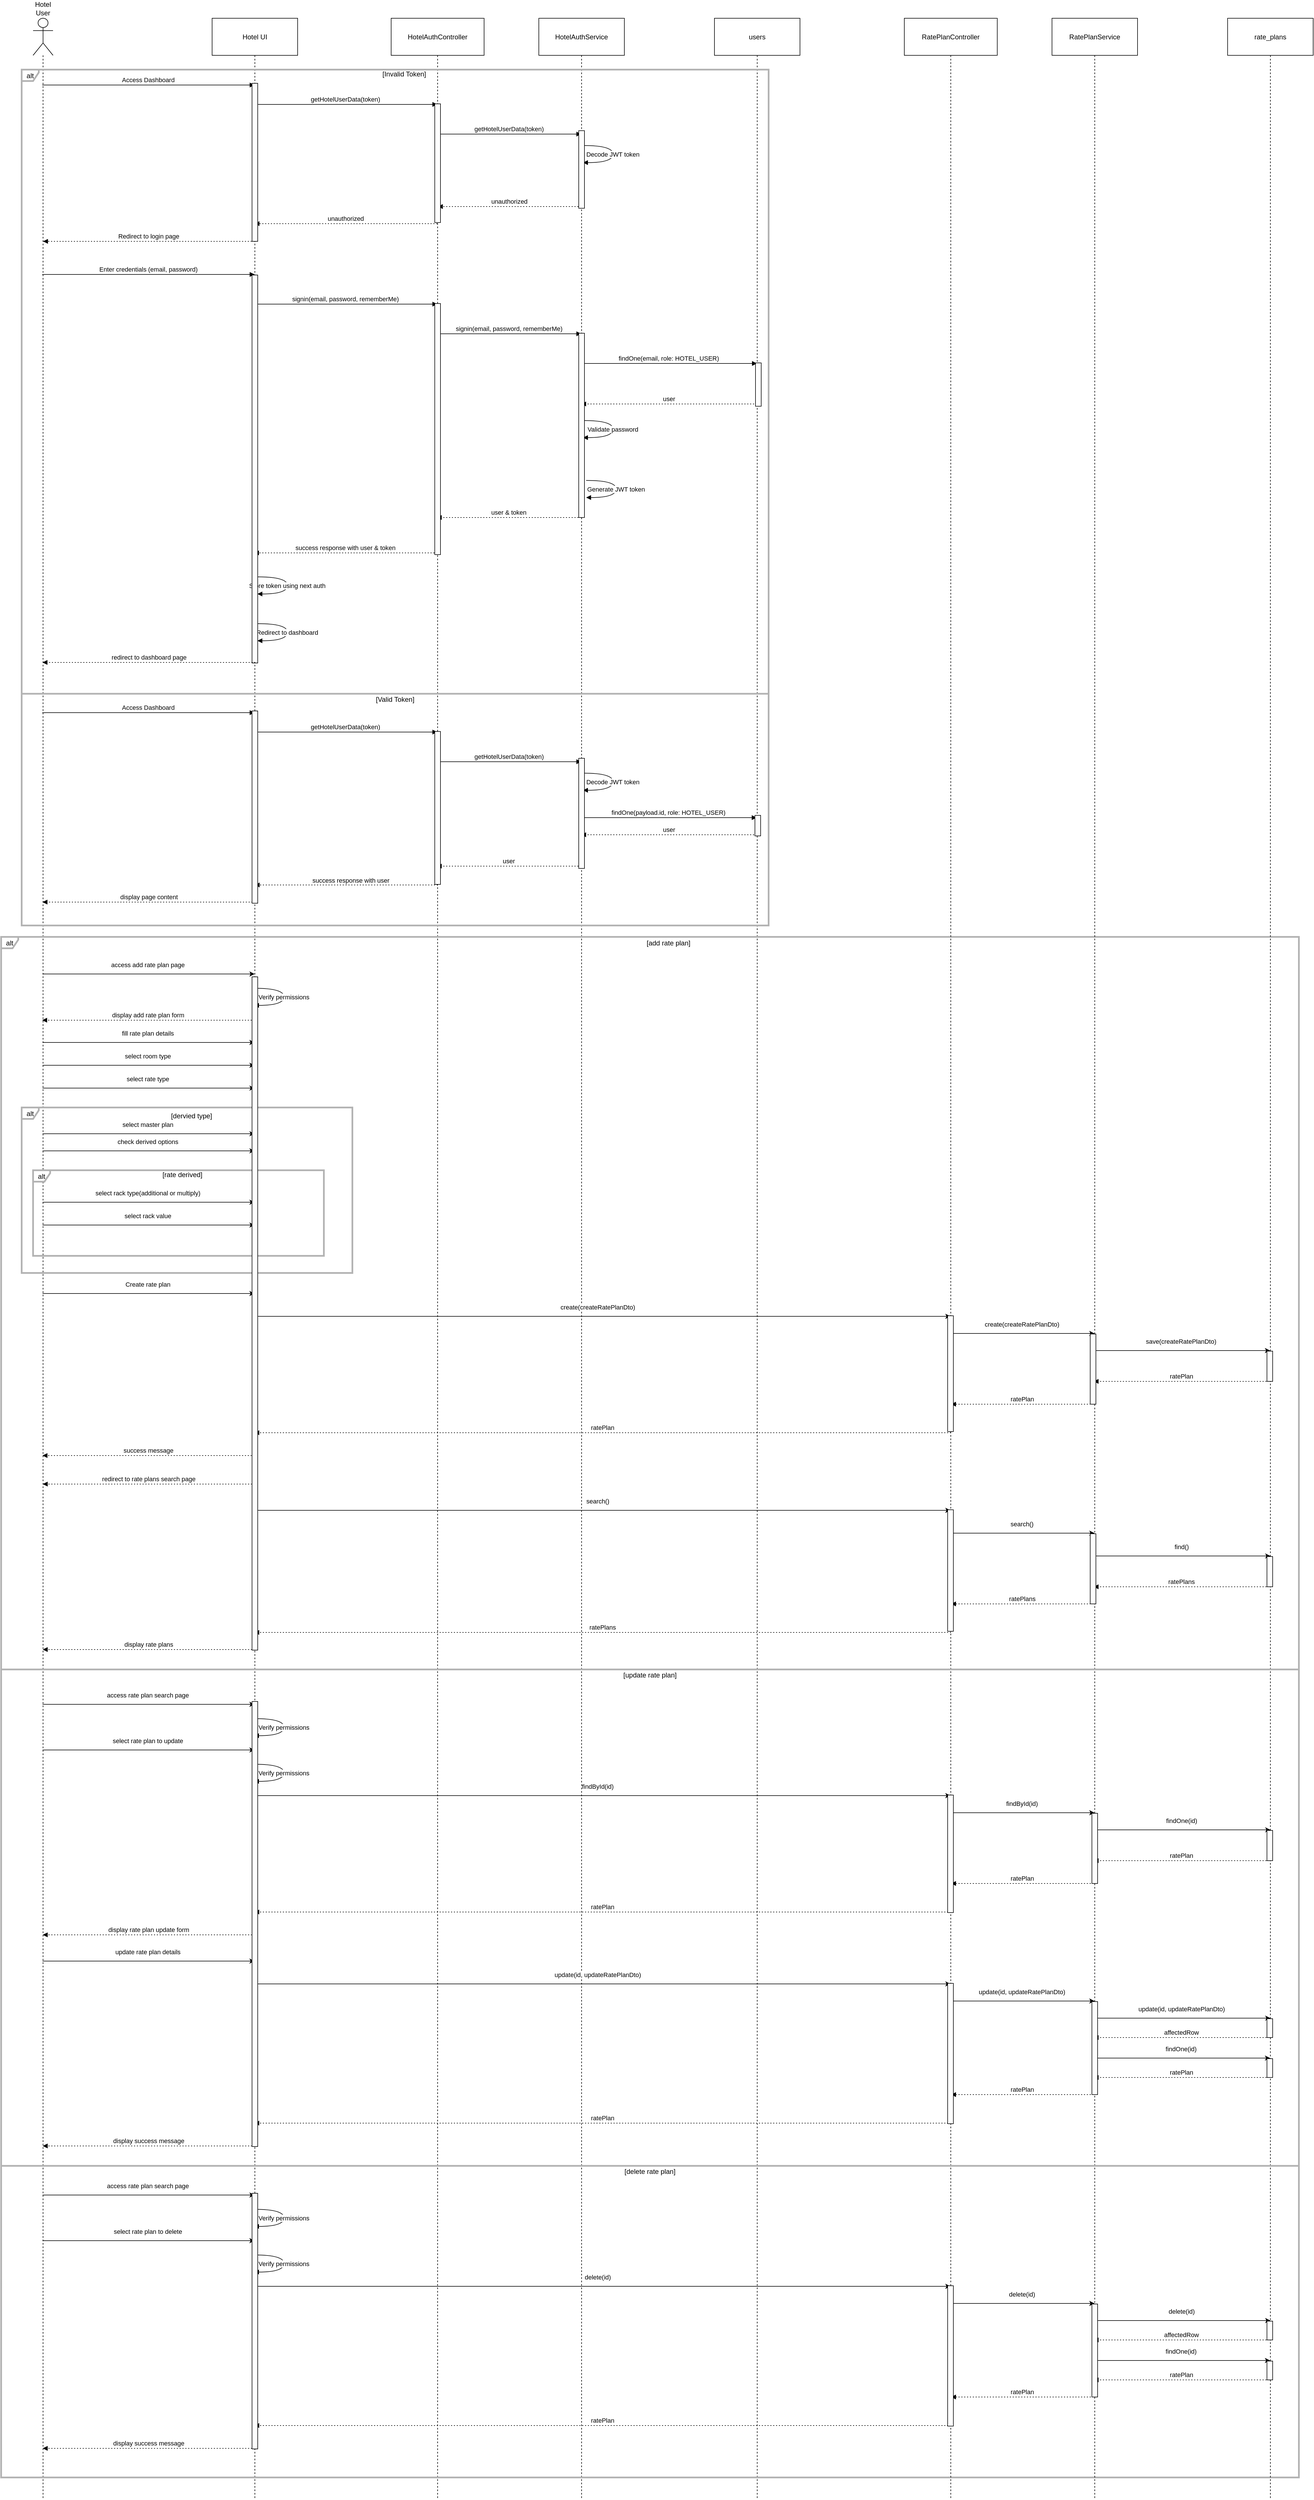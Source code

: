 <mxfile version="26.2.8">
  <diagram id="x-u3zJpPY43g3cpRlYM3" name="hotel manage rate plans">
    <mxGraphModel dx="3173" dy="1680" grid="1" gridSize="10" guides="1" tooltips="1" connect="1" arrows="1" fold="1" page="1" pageScale="1" pageWidth="850" pageHeight="1100" math="0" shadow="0">
      <root>
        <mxCell id="0" />
        <mxCell id="1" parent="0" />
        <mxCell id="OCD_fPxrB7GQkBkISfQn-1" value="Hotel User" style="shape=umlLifeline;perimeter=lifelinePerimeter;whiteSpace=wrap;container=1;dropTarget=0;collapsible=0;recursiveResize=0;outlineConnect=0;portConstraint=eastwest;newEdgeStyle={&quot;edgeStyle&quot;:&quot;elbowEdgeStyle&quot;,&quot;elbow&quot;:&quot;vertical&quot;,&quot;curved&quot;:0,&quot;rounded&quot;:0};participant=umlActor;verticalAlign=bottom;labelPosition=center;verticalLabelPosition=top;align=center;size=65;" vertex="1" parent="1">
          <mxGeometry x="170" y="40" width="35" height="4348" as="geometry" />
        </mxCell>
        <mxCell id="OCD_fPxrB7GQkBkISfQn-2" value="Hotel UI" style="shape=umlLifeline;perimeter=lifelinePerimeter;whiteSpace=wrap;container=1;dropTarget=0;collapsible=0;recursiveResize=0;outlineConnect=0;portConstraint=eastwest;newEdgeStyle={&quot;edgeStyle&quot;:&quot;elbowEdgeStyle&quot;,&quot;elbow&quot;:&quot;vertical&quot;,&quot;curved&quot;:0,&quot;rounded&quot;:0};size=65;" vertex="1" parent="1">
          <mxGeometry x="484" y="40" width="150" height="4348" as="geometry" />
        </mxCell>
        <mxCell id="OCD_fPxrB7GQkBkISfQn-3" value="HotelAuthController" style="shape=umlLifeline;perimeter=lifelinePerimeter;whiteSpace=wrap;container=1;dropTarget=0;collapsible=0;recursiveResize=0;outlineConnect=0;portConstraint=eastwest;newEdgeStyle={&quot;edgeStyle&quot;:&quot;elbowEdgeStyle&quot;,&quot;elbow&quot;:&quot;vertical&quot;,&quot;curved&quot;:0,&quot;rounded&quot;:0};size=65;" vertex="1" parent="1">
          <mxGeometry x="798" y="40" width="163" height="4348" as="geometry" />
        </mxCell>
        <mxCell id="OCD_fPxrB7GQkBkISfQn-4" value="HotelAuthService" style="shape=umlLifeline;perimeter=lifelinePerimeter;whiteSpace=wrap;container=1;dropTarget=0;collapsible=0;recursiveResize=0;outlineConnect=0;portConstraint=eastwest;newEdgeStyle={&quot;edgeStyle&quot;:&quot;elbowEdgeStyle&quot;,&quot;elbow&quot;:&quot;vertical&quot;,&quot;curved&quot;:0,&quot;rounded&quot;:0};size=65;" vertex="1" parent="1">
          <mxGeometry x="1057" y="40" width="150" height="4348" as="geometry" />
        </mxCell>
        <mxCell id="OCD_fPxrB7GQkBkISfQn-5" value="users" style="shape=umlLifeline;perimeter=lifelinePerimeter;whiteSpace=wrap;container=1;dropTarget=0;collapsible=0;recursiveResize=0;outlineConnect=0;portConstraint=eastwest;newEdgeStyle={&quot;edgeStyle&quot;:&quot;elbowEdgeStyle&quot;,&quot;elbow&quot;:&quot;vertical&quot;,&quot;curved&quot;:0,&quot;rounded&quot;:0};size=65;" vertex="1" parent="1">
          <mxGeometry x="1365" y="40" width="150" height="4348" as="geometry" />
        </mxCell>
        <mxCell id="OCD_fPxrB7GQkBkISfQn-12" value="Access Dashboard" style="verticalAlign=bottom;edgeStyle=elbowEdgeStyle;elbow=vertical;curved=0;rounded=0;endArrow=block;" edge="1" parent="1">
          <mxGeometry relative="1" as="geometry">
            <Array as="points">
              <mxPoint x="411" y="157" />
            </Array>
            <mxPoint x="186.182" y="157" as="sourcePoint" />
            <mxPoint x="558.5" y="157" as="targetPoint" />
          </mxGeometry>
        </mxCell>
        <mxCell id="OCD_fPxrB7GQkBkISfQn-13" value="Enter credentials (email, password)" style="verticalAlign=bottom;edgeStyle=elbowEdgeStyle;elbow=vertical;curved=0;rounded=0;endArrow=block;" edge="1" parent="1">
          <mxGeometry relative="1" as="geometry">
            <Array as="points">
              <mxPoint x="411" y="489" />
            </Array>
            <mxPoint x="186" y="489" as="sourcePoint" />
            <mxPoint x="558.5" y="489" as="targetPoint" />
          </mxGeometry>
        </mxCell>
        <mxCell id="OCD_fPxrB7GQkBkISfQn-14" value="signin(email, password, rememberMe)" style="verticalAlign=bottom;edgeStyle=elbowEdgeStyle;elbow=vertical;curved=0;rounded=0;endArrow=block;" edge="1" parent="1">
          <mxGeometry x="-0.002" relative="1" as="geometry">
            <Array as="points">
              <mxPoint x="728" y="541" />
            </Array>
            <mxPoint x="557.5" y="541" as="sourcePoint" />
            <mxPoint x="879" y="541" as="targetPoint" />
            <mxPoint as="offset" />
          </mxGeometry>
        </mxCell>
        <mxCell id="OCD_fPxrB7GQkBkISfQn-15" value="signin(email, password, rememberMe)" style="verticalAlign=bottom;edgeStyle=elbowEdgeStyle;elbow=vertical;curved=0;rounded=0;endArrow=block;" edge="1" parent="1">
          <mxGeometry relative="1" as="geometry">
            <Array as="points">
              <mxPoint x="1014" y="593" />
            </Array>
            <mxPoint x="878" y="593" as="sourcePoint" />
            <mxPoint x="1131.5" y="593" as="targetPoint" />
          </mxGeometry>
        </mxCell>
        <mxCell id="OCD_fPxrB7GQkBkISfQn-16" value="findOne(email, role: HOTEL_USER)" style="verticalAlign=bottom;edgeStyle=elbowEdgeStyle;elbow=vertical;curved=0;rounded=0;endArrow=block;" edge="1" parent="1">
          <mxGeometry relative="1" as="geometry">
            <Array as="points">
              <mxPoint x="1295" y="645" />
            </Array>
            <mxPoint x="1130.5" y="645" as="sourcePoint" />
            <mxPoint x="1439.5" y="645" as="targetPoint" />
          </mxGeometry>
        </mxCell>
        <mxCell id="OCD_fPxrB7GQkBkISfQn-17" value="user" style="verticalAlign=bottom;edgeStyle=elbowEdgeStyle;elbow=vertical;curved=0;rounded=0;dashed=1;dashPattern=2 3;endArrow=block;" edge="1" parent="1">
          <mxGeometry relative="1" as="geometry">
            <Array as="points">
              <mxPoint x="1298" y="716" />
            </Array>
            <mxPoint x="1439.5" y="716" as="sourcePoint" />
            <mxPoint x="1131.25" y="716" as="targetPoint" />
          </mxGeometry>
        </mxCell>
        <mxCell id="OCD_fPxrB7GQkBkISfQn-18" value="Validate password" style="curved=1;endArrow=block;rounded=0;" edge="1" parent="1">
          <mxGeometry relative="1" as="geometry">
            <Array as="points">
              <mxPoint x="1187" y="745" />
              <mxPoint x="1187" y="775" />
            </Array>
            <mxPoint x="1134.5" y="745" as="sourcePoint" />
            <mxPoint x="1134.5" y="775" as="targetPoint" />
          </mxGeometry>
        </mxCell>
        <mxCell id="OCD_fPxrB7GQkBkISfQn-19" value="Generate JWT token" style="curved=1;endArrow=block;rounded=0;" edge="1" parent="1">
          <mxGeometry relative="1" as="geometry">
            <Array as="points">
              <mxPoint x="1192.5" y="850" />
              <mxPoint x="1192.5" y="880" />
            </Array>
            <mxPoint x="1140" y="850" as="sourcePoint" />
            <mxPoint x="1140" y="880" as="targetPoint" />
          </mxGeometry>
        </mxCell>
        <mxCell id="OCD_fPxrB7GQkBkISfQn-20" value="user &amp; token" style="verticalAlign=bottom;edgeStyle=elbowEdgeStyle;elbow=vertical;curved=0;rounded=0;dashed=1;dashPattern=2 3;endArrow=block;" edge="1" parent="1">
          <mxGeometry relative="1" as="geometry">
            <Array as="points">
              <mxPoint x="1017" y="915" />
            </Array>
            <mxPoint x="1131.5" y="915" as="sourcePoint" />
            <mxPoint x="878" y="915" as="targetPoint" />
          </mxGeometry>
        </mxCell>
        <mxCell id="OCD_fPxrB7GQkBkISfQn-21" value="success response with user &amp; token" style="verticalAlign=bottom;edgeStyle=elbowEdgeStyle;elbow=vertical;curved=0;rounded=0;dashed=1;dashPattern=2 3;endArrow=block;" edge="1" parent="1">
          <mxGeometry relative="1" as="geometry">
            <Array as="points">
              <mxPoint x="731" y="977" />
            </Array>
            <mxPoint x="879" y="977" as="sourcePoint" />
            <mxPoint x="557.5" y="977" as="targetPoint" />
          </mxGeometry>
        </mxCell>
        <mxCell id="OCD_fPxrB7GQkBkISfQn-22" value="Store token using next auth" style="curved=1;endArrow=block;rounded=0;" edge="1" parent="1">
          <mxGeometry relative="1" as="geometry">
            <Array as="points">
              <mxPoint x="616" y="1019" />
              <mxPoint x="616" y="1049" />
            </Array>
            <mxPoint x="563.5" y="1019" as="sourcePoint" />
            <mxPoint x="563.5" y="1049" as="targetPoint" />
          </mxGeometry>
        </mxCell>
        <mxCell id="OCD_fPxrB7GQkBkISfQn-23" value="Redirect to dashboard" style="curved=1;endArrow=block;rounded=0;" edge="1" parent="1">
          <mxGeometry relative="1" as="geometry">
            <Array as="points">
              <mxPoint x="616" y="1101" />
              <mxPoint x="616" y="1131" />
            </Array>
            <mxPoint x="563.5" y="1101" as="sourcePoint" />
            <mxPoint x="563.5" y="1131" as="targetPoint" />
          </mxGeometry>
        </mxCell>
        <mxCell id="OCD_fPxrB7GQkBkISfQn-33" value="getHotelUserData(token)" style="verticalAlign=bottom;edgeStyle=elbowEdgeStyle;elbow=vertical;curved=0;rounded=0;endArrow=block;" edge="1" parent="1">
          <mxGeometry x="-0.002" relative="1" as="geometry">
            <Array as="points">
              <mxPoint x="728" y="191" />
            </Array>
            <mxPoint x="557.5" y="191" as="sourcePoint" />
            <mxPoint x="879" y="191" as="targetPoint" />
            <mxPoint as="offset" />
          </mxGeometry>
        </mxCell>
        <mxCell id="OCD_fPxrB7GQkBkISfQn-34" value="getHotelUserData(token)" style="verticalAlign=bottom;edgeStyle=elbowEdgeStyle;elbow=vertical;curved=0;rounded=0;endArrow=block;" edge="1" parent="1">
          <mxGeometry relative="1" as="geometry">
            <Array as="points">
              <mxPoint x="1014" y="243" />
            </Array>
            <mxPoint x="878" y="243" as="sourcePoint" />
            <mxPoint x="1131.5" y="243" as="targetPoint" />
          </mxGeometry>
        </mxCell>
        <mxCell id="OCD_fPxrB7GQkBkISfQn-37" value="Decode JWT token" style="curved=1;endArrow=block;rounded=0;" edge="1" parent="1">
          <mxGeometry relative="1" as="geometry">
            <Array as="points">
              <mxPoint x="1187" y="263" />
              <mxPoint x="1187" y="293" />
            </Array>
            <mxPoint x="1134.5" y="263" as="sourcePoint" />
            <mxPoint x="1134.5" y="293" as="targetPoint" />
          </mxGeometry>
        </mxCell>
        <mxCell id="OCD_fPxrB7GQkBkISfQn-38" value="alt" style="shape=umlFrame;pointerEvents=0;dropTarget=0;strokeColor=#B3B3B3;height=20;width=30;strokeWidth=3;" vertex="1" parent="1">
          <mxGeometry x="150" y="130" width="1310" height="1500" as="geometry" />
        </mxCell>
        <mxCell id="OCD_fPxrB7GQkBkISfQn-39" value="[Invalid Token]" style="text;strokeColor=none;fillColor=none;align=center;verticalAlign=middle;whiteSpace=wrap;" vertex="1" parent="OCD_fPxrB7GQkBkISfQn-38">
          <mxGeometry x="32.03" width="1277.97" height="16.393" as="geometry" />
        </mxCell>
        <mxCell id="OCD_fPxrB7GQkBkISfQn-41" value="findOne(payload.id, role: HOTEL_USER)" style="verticalAlign=bottom;edgeStyle=elbowEdgeStyle;elbow=vertical;curved=0;rounded=0;endArrow=block;" edge="1" parent="1">
          <mxGeometry relative="1" as="geometry">
            <Array as="points">
              <mxPoint x="1294.5" y="1441" />
            </Array>
            <mxPoint x="1130" y="1441" as="sourcePoint" />
            <mxPoint x="1439" y="1441" as="targetPoint" />
          </mxGeometry>
        </mxCell>
        <mxCell id="OCD_fPxrB7GQkBkISfQn-44" value="user" style="verticalAlign=bottom;edgeStyle=elbowEdgeStyle;elbow=vertical;curved=0;rounded=0;dashed=1;dashPattern=2 3;endArrow=block;" edge="1" parent="1">
          <mxGeometry relative="1" as="geometry">
            <Array as="points">
              <mxPoint x="1017" y="1526" />
            </Array>
            <mxPoint x="1131.5" y="1526" as="sourcePoint" />
            <mxPoint x="878" y="1526" as="targetPoint" />
          </mxGeometry>
        </mxCell>
        <mxCell id="OCD_fPxrB7GQkBkISfQn-46" value="user" style="verticalAlign=bottom;edgeStyle=elbowEdgeStyle;elbow=vertical;curved=0;rounded=0;dashed=1;dashPattern=2 3;endArrow=block;" edge="1" parent="1">
          <mxGeometry relative="1" as="geometry">
            <Array as="points">
              <mxPoint x="1298" y="1471" />
            </Array>
            <mxPoint x="1439.5" y="1471" as="sourcePoint" />
            <mxPoint x="1131.25" y="1471" as="targetPoint" />
          </mxGeometry>
        </mxCell>
        <mxCell id="OCD_fPxrB7GQkBkISfQn-47" value="unauthorized" style="verticalAlign=bottom;edgeStyle=elbowEdgeStyle;elbow=vertical;curved=0;rounded=0;dashed=1;dashPattern=2 3;endArrow=block;" edge="1" parent="1" source="OCD_fPxrB7GQkBkISfQn-4">
          <mxGeometry relative="1" as="geometry">
            <Array as="points">
              <mxPoint x="1046.75" y="370" />
            </Array>
            <mxPoint x="1188.25" y="370" as="sourcePoint" />
            <mxPoint x="880" y="370" as="targetPoint" />
          </mxGeometry>
        </mxCell>
        <mxCell id="OCD_fPxrB7GQkBkISfQn-48" value="unauthorized" style="verticalAlign=bottom;edgeStyle=elbowEdgeStyle;elbow=vertical;curved=0;rounded=0;dashed=1;dashPattern=2 3;endArrow=block;" edge="1" parent="1">
          <mxGeometry relative="1" as="geometry">
            <Array as="points">
              <mxPoint x="726.75" y="400" />
            </Array>
            <mxPoint x="879" y="400" as="sourcePoint" />
            <mxPoint x="558.389" y="400" as="targetPoint" />
          </mxGeometry>
        </mxCell>
        <mxCell id="OCD_fPxrB7GQkBkISfQn-49" value="Redirect to login page" style="verticalAlign=bottom;edgeStyle=elbowEdgeStyle;elbow=vertical;curved=0;rounded=0;dashed=1;dashPattern=2 3;endArrow=block;" edge="1" parent="1" source="OCD_fPxrB7GQkBkISfQn-2" target="OCD_fPxrB7GQkBkISfQn-1">
          <mxGeometry relative="1" as="geometry">
            <Array as="points">
              <mxPoint x="406.75" y="431" />
            </Array>
            <mxPoint x="559" y="431" as="sourcePoint" />
            <mxPoint x="238.389" y="431" as="targetPoint" />
          </mxGeometry>
        </mxCell>
        <mxCell id="OCD_fPxrB7GQkBkISfQn-50" value="" style="verticalAlign=bottom;edgeStyle=elbowEdgeStyle;elbow=vertical;curved=0;rounded=0;dashed=1;dashPattern=2 3;endArrow=block;movable=1;resizable=1;rotatable=1;deletable=1;editable=1;locked=0;connectable=1;" edge="1" parent="1">
          <mxGeometry relative="1" as="geometry">
            <Array as="points">
              <mxPoint x="560" y="1559" />
            </Array>
            <mxPoint x="879" y="1558" as="sourcePoint" />
            <mxPoint x="558.667" y="1559.0" as="targetPoint" />
          </mxGeometry>
        </mxCell>
        <mxCell id="OCD_fPxrB7GQkBkISfQn-51" value="&lt;div&gt;success response with user&lt;/div&gt;" style="edgeLabel;html=1;align=center;verticalAlign=middle;resizable=0;points=[];" vertex="1" connectable="0" parent="OCD_fPxrB7GQkBkISfQn-50">
          <mxGeometry x="-0.02" y="1" relative="1" as="geometry">
            <mxPoint x="4" y="-9" as="offset" />
          </mxGeometry>
        </mxCell>
        <mxCell id="OCD_fPxrB7GQkBkISfQn-40" value="[Valid Token]" style="shape=line;whiteSpace=wrap;verticalAlign=top;labelPosition=center;verticalLabelPosition=middle;align=center;strokeColor=#B3B3B3;strokeWidth=3;" vertex="1" parent="1">
          <mxGeometry x="150" y="1220" width="1310" height="7.72" as="geometry" />
        </mxCell>
        <mxCell id="OCD_fPxrB7GQkBkISfQn-52" value="&lt;div&gt;access add rate plan page&lt;/div&gt;" style="endArrow=classic;html=1;rounded=0;" edge="1" parent="1">
          <mxGeometry x="-0.014" y="16" width="50" height="50" relative="1" as="geometry">
            <mxPoint x="186.667" y="1715" as="sourcePoint" />
            <mxPoint x="558.5" y="1715" as="targetPoint" />
            <mxPoint x="1" as="offset" />
          </mxGeometry>
        </mxCell>
        <mxCell id="OCD_fPxrB7GQkBkISfQn-54" value="Verify permissions" style="curved=1;endArrow=block;rounded=0;" edge="1" parent="1">
          <mxGeometry relative="1" as="geometry">
            <Array as="points">
              <mxPoint x="610" y="1740" />
              <mxPoint x="610" y="1770" />
            </Array>
            <mxPoint x="557.5" y="1740" as="sourcePoint" />
            <mxPoint x="557.5" y="1770" as="targetPoint" />
          </mxGeometry>
        </mxCell>
        <mxCell id="OCD_fPxrB7GQkBkISfQn-59" value="alt" style="shape=umlFrame;pointerEvents=0;dropTarget=0;strokeColor=#B3B3B3;height=20;width=30;strokeWidth=3;" vertex="1" parent="1">
          <mxGeometry x="114" y="1650" width="2276" height="2700" as="geometry" />
        </mxCell>
        <mxCell id="OCD_fPxrB7GQkBkISfQn-60" value="[add rate plan]" style="text;strokeColor=none;fillColor=none;align=center;verticalAlign=middle;whiteSpace=wrap;" vertex="1" parent="OCD_fPxrB7GQkBkISfQn-59">
          <mxGeometry x="67.086" width="2206.608" height="21.907" as="geometry" />
        </mxCell>
        <mxCell id="OCD_fPxrB7GQkBkISfQn-63" value="display add rate plan form" style="verticalAlign=bottom;edgeStyle=elbowEdgeStyle;elbow=vertical;curved=0;rounded=0;dashed=1;dashPattern=2 3;endArrow=block;" edge="1" parent="1">
          <mxGeometry relative="1" as="geometry">
            <Array as="points">
              <mxPoint x="414" y="1796" />
            </Array>
            <mxPoint x="558.5" y="1796" as="sourcePoint" />
            <mxPoint x="186" y="1796" as="targetPoint" />
          </mxGeometry>
        </mxCell>
        <mxCell id="OCD_fPxrB7GQkBkISfQn-64" value="fill rate plan details" style="endArrow=classic;html=1;rounded=0;" edge="1" parent="1">
          <mxGeometry x="-0.014" y="16" width="50" height="50" relative="1" as="geometry">
            <mxPoint x="186.667" y="1835" as="sourcePoint" />
            <mxPoint x="558.5" y="1835" as="targetPoint" />
            <mxPoint x="1" as="offset" />
          </mxGeometry>
        </mxCell>
        <mxCell id="OCD_fPxrB7GQkBkISfQn-65" value="select room type" style="endArrow=classic;html=1;rounded=0;" edge="1" parent="1">
          <mxGeometry x="-0.014" y="16" width="50" height="50" relative="1" as="geometry">
            <mxPoint x="186.667" y="1875" as="sourcePoint" />
            <mxPoint x="558.5" y="1875" as="targetPoint" />
            <mxPoint x="1" as="offset" />
          </mxGeometry>
        </mxCell>
        <mxCell id="OCD_fPxrB7GQkBkISfQn-66" value="select rate type" style="endArrow=classic;html=1;rounded=0;" edge="1" parent="1">
          <mxGeometry x="-0.014" y="16" width="50" height="50" relative="1" as="geometry">
            <mxPoint x="186.667" y="1915" as="sourcePoint" />
            <mxPoint x="558.5" y="1915" as="targetPoint" />
            <mxPoint x="1" as="offset" />
          </mxGeometry>
        </mxCell>
        <mxCell id="OCD_fPxrB7GQkBkISfQn-70" value="alt" style="shape=umlFrame;pointerEvents=0;dropTarget=0;strokeColor=#B3B3B3;height=20;width=30;strokeWidth=3;" vertex="1" parent="1">
          <mxGeometry x="150" y="1949" width="580" height="290" as="geometry" />
        </mxCell>
        <mxCell id="OCD_fPxrB7GQkBkISfQn-71" value="[dervied type]" style="text;strokeColor=none;fillColor=none;align=center;verticalAlign=middle;whiteSpace=wrap;" vertex="1" parent="OCD_fPxrB7GQkBkISfQn-70">
          <mxGeometry x="17.095" width="562.31" height="30.526" as="geometry" />
        </mxCell>
        <mxCell id="OCD_fPxrB7GQkBkISfQn-72" value="check derived options" style="endArrow=classic;html=1;rounded=0;" edge="1" parent="1">
          <mxGeometry x="-0.014" y="16" width="50" height="50" relative="1" as="geometry">
            <mxPoint x="186.667" y="2025" as="sourcePoint" />
            <mxPoint x="558.5" y="2025" as="targetPoint" />
            <mxPoint x="1" as="offset" />
          </mxGeometry>
        </mxCell>
        <mxCell id="OCD_fPxrB7GQkBkISfQn-73" value="alt" style="shape=umlFrame;pointerEvents=0;dropTarget=0;strokeColor=#B3B3B3;height=20;width=30;strokeWidth=3;" vertex="1" parent="1">
          <mxGeometry x="170" y="2059" width="510" height="150" as="geometry" />
        </mxCell>
        <mxCell id="OCD_fPxrB7GQkBkISfQn-74" value="[rate derived]" style="text;strokeColor=none;fillColor=none;align=center;verticalAlign=middle;whiteSpace=wrap;" vertex="1" parent="OCD_fPxrB7GQkBkISfQn-73">
          <mxGeometry x="15.032" width="494.445" height="15.789" as="geometry" />
        </mxCell>
        <mxCell id="OCD_fPxrB7GQkBkISfQn-75" value="select master plan" style="endArrow=classic;html=1;rounded=0;" edge="1" parent="1">
          <mxGeometry x="-0.014" y="16" width="50" height="50" relative="1" as="geometry">
            <mxPoint x="186.667" y="1995" as="sourcePoint" />
            <mxPoint x="558.5" y="1995" as="targetPoint" />
            <mxPoint x="1" as="offset" />
          </mxGeometry>
        </mxCell>
        <mxCell id="OCD_fPxrB7GQkBkISfQn-76" value="select rack type(additional or multiply)" style="endArrow=classic;html=1;rounded=0;" edge="1" parent="1">
          <mxGeometry x="-0.014" y="16" width="50" height="50" relative="1" as="geometry">
            <mxPoint x="186.667" y="2115" as="sourcePoint" />
            <mxPoint x="558.5" y="2115" as="targetPoint" />
            <mxPoint x="1" as="offset" />
          </mxGeometry>
        </mxCell>
        <mxCell id="OCD_fPxrB7GQkBkISfQn-77" value="select rack value" style="endArrow=classic;html=1;rounded=0;" edge="1" parent="1">
          <mxGeometry x="-0.014" y="16" width="50" height="50" relative="1" as="geometry">
            <mxPoint x="186.667" y="2155" as="sourcePoint" />
            <mxPoint x="558.5" y="2155" as="targetPoint" />
            <mxPoint x="1" as="offset" />
          </mxGeometry>
        </mxCell>
        <mxCell id="OCD_fPxrB7GQkBkISfQn-78" value="Create rate plan" style="endArrow=classic;html=1;rounded=0;" edge="1" parent="1">
          <mxGeometry x="-0.014" y="16" width="50" height="50" relative="1" as="geometry">
            <mxPoint x="186.667" y="2275" as="sourcePoint" />
            <mxPoint x="558.5" y="2275" as="targetPoint" />
            <mxPoint x="1" as="offset" />
          </mxGeometry>
        </mxCell>
        <mxCell id="OCD_fPxrB7GQkBkISfQn-79" value="RatePlanController" style="shape=umlLifeline;perimeter=lifelinePerimeter;whiteSpace=wrap;container=1;dropTarget=0;collapsible=0;recursiveResize=0;outlineConnect=0;portConstraint=eastwest;newEdgeStyle={&quot;edgeStyle&quot;:&quot;elbowEdgeStyle&quot;,&quot;elbow&quot;:&quot;vertical&quot;,&quot;curved&quot;:0,&quot;rounded&quot;:0};size=65;" vertex="1" parent="1">
          <mxGeometry x="1698" y="40" width="163" height="4348" as="geometry" />
        </mxCell>
        <mxCell id="OCD_fPxrB7GQkBkISfQn-80" value="RatePlanService" style="shape=umlLifeline;perimeter=lifelinePerimeter;whiteSpace=wrap;container=1;dropTarget=0;collapsible=0;recursiveResize=0;outlineConnect=0;portConstraint=eastwest;newEdgeStyle={&quot;edgeStyle&quot;:&quot;elbowEdgeStyle&quot;,&quot;elbow&quot;:&quot;vertical&quot;,&quot;curved&quot;:0,&quot;rounded&quot;:0};size=65;" vertex="1" parent="1">
          <mxGeometry x="1957" y="40" width="150" height="4348" as="geometry" />
        </mxCell>
        <mxCell id="OCD_fPxrB7GQkBkISfQn-81" value="rate_plans" style="shape=umlLifeline;perimeter=lifelinePerimeter;whiteSpace=wrap;container=1;dropTarget=0;collapsible=0;recursiveResize=0;outlineConnect=0;portConstraint=eastwest;newEdgeStyle={&quot;edgeStyle&quot;:&quot;elbowEdgeStyle&quot;,&quot;elbow&quot;:&quot;vertical&quot;,&quot;curved&quot;:0,&quot;rounded&quot;:0};size=65;" vertex="1" parent="1">
          <mxGeometry x="2265" y="40" width="150" height="4348" as="geometry" />
        </mxCell>
        <mxCell id="OCD_fPxrB7GQkBkISfQn-82" value="create(createRatePlanDto)" style="endArrow=classic;html=1;rounded=0;" edge="1" parent="1">
          <mxGeometry x="-0.014" y="16" width="50" height="50" relative="1" as="geometry">
            <mxPoint x="556.667" y="2315" as="sourcePoint" />
            <mxPoint x="1779.0" y="2315" as="targetPoint" />
            <mxPoint x="1" as="offset" />
          </mxGeometry>
        </mxCell>
        <mxCell id="OCD_fPxrB7GQkBkISfQn-83" value="create(createRatePlanDto)" style="endArrow=classic;html=1;rounded=0;" edge="1" parent="1">
          <mxGeometry x="-0.014" y="16" width="50" height="50" relative="1" as="geometry">
            <mxPoint x="1778.889" y="2345" as="sourcePoint" />
            <mxPoint x="2031.5" y="2345" as="targetPoint" />
            <mxPoint x="1" as="offset" />
          </mxGeometry>
        </mxCell>
        <mxCell id="OCD_fPxrB7GQkBkISfQn-84" value="save(createRatePlanDto)" style="endArrow=classic;html=1;rounded=0;" edge="1" parent="1">
          <mxGeometry x="-0.014" y="16" width="50" height="50" relative="1" as="geometry">
            <mxPoint x="2029.999" y="2375" as="sourcePoint" />
            <mxPoint x="2339.5" y="2375" as="targetPoint" />
            <mxPoint x="1" as="offset" />
          </mxGeometry>
        </mxCell>
        <mxCell id="OCD_fPxrB7GQkBkISfQn-85" value="ratePlan" style="verticalAlign=bottom;edgeStyle=elbowEdgeStyle;elbow=vertical;curved=0;rounded=0;dashed=1;dashPattern=2 3;endArrow=block;" edge="1" parent="1">
          <mxGeometry relative="1" as="geometry">
            <Array as="points">
              <mxPoint x="2196.75" y="2429" />
            </Array>
            <mxPoint x="2338.25" y="2429" as="sourcePoint" />
            <mxPoint x="2030" y="2429" as="targetPoint" />
          </mxGeometry>
        </mxCell>
        <mxCell id="OCD_fPxrB7GQkBkISfQn-86" value="ratePlan" style="verticalAlign=bottom;edgeStyle=elbowEdgeStyle;elbow=vertical;curved=0;rounded=0;dashed=1;dashPattern=2 3;endArrow=block;" edge="1" parent="1">
          <mxGeometry relative="1" as="geometry">
            <Array as="points">
              <mxPoint x="1946.75" y="2469" />
            </Array>
            <mxPoint x="2030" y="2469" as="sourcePoint" />
            <mxPoint x="1780" y="2469" as="targetPoint" />
          </mxGeometry>
        </mxCell>
        <mxCell id="OCD_fPxrB7GQkBkISfQn-87" value="ratePlan" style="verticalAlign=bottom;edgeStyle=elbowEdgeStyle;elbow=vertical;curved=0;rounded=0;dashed=1;dashPattern=2 3;endArrow=block;" edge="1" parent="1">
          <mxGeometry relative="1" as="geometry">
            <Array as="points">
              <mxPoint x="1696.75" y="2519" />
            </Array>
            <mxPoint x="1780" y="2519" as="sourcePoint" />
            <mxPoint x="558.071" y="2519" as="targetPoint" />
          </mxGeometry>
        </mxCell>
        <mxCell id="OCD_fPxrB7GQkBkISfQn-88" value="success message" style="verticalAlign=bottom;edgeStyle=elbowEdgeStyle;elbow=vertical;curved=0;rounded=0;dashed=1;dashPattern=2 3;endArrow=block;" edge="1" parent="1">
          <mxGeometry relative="1" as="geometry">
            <Array as="points">
              <mxPoint x="418" y="2559" />
            </Array>
            <mxPoint x="558.5" y="2559" as="sourcePoint" />
            <mxPoint x="186.571" y="2559" as="targetPoint" />
          </mxGeometry>
        </mxCell>
        <mxCell id="OCD_fPxrB7GQkBkISfQn-90" value="redirect to rate plans search page" style="verticalAlign=bottom;edgeStyle=elbowEdgeStyle;elbow=vertical;curved=0;rounded=0;dashed=1;dashPattern=2 3;endArrow=block;" edge="1" parent="1">
          <mxGeometry relative="1" as="geometry">
            <Array as="points">
              <mxPoint x="418" y="2609" />
            </Array>
            <mxPoint x="559" y="2609" as="sourcePoint" />
            <mxPoint x="187" y="2609" as="targetPoint" />
          </mxGeometry>
        </mxCell>
        <mxCell id="OCD_fPxrB7GQkBkISfQn-91" value="search()" style="endArrow=classic;html=1;rounded=0;" edge="1" parent="1">
          <mxGeometry x="-0.014" y="16" width="50" height="50" relative="1" as="geometry">
            <mxPoint x="556.667" y="2655" as="sourcePoint" />
            <mxPoint x="1779.0" y="2655" as="targetPoint" />
            <mxPoint x="1" as="offset" />
          </mxGeometry>
        </mxCell>
        <mxCell id="OCD_fPxrB7GQkBkISfQn-92" value="search()" style="endArrow=classic;html=1;rounded=0;" edge="1" parent="1">
          <mxGeometry x="-0.014" y="16" width="50" height="50" relative="1" as="geometry">
            <mxPoint x="1778.889" y="2695" as="sourcePoint" />
            <mxPoint x="2031.5" y="2695" as="targetPoint" />
            <mxPoint x="1" as="offset" />
          </mxGeometry>
        </mxCell>
        <mxCell id="OCD_fPxrB7GQkBkISfQn-93" value="find()" style="endArrow=classic;html=1;rounded=0;" edge="1" parent="1">
          <mxGeometry x="-0.014" y="16" width="50" height="50" relative="1" as="geometry">
            <mxPoint x="2029.999" y="2735" as="sourcePoint" />
            <mxPoint x="2340" y="2735" as="targetPoint" />
            <mxPoint x="1" as="offset" />
          </mxGeometry>
        </mxCell>
        <mxCell id="OCD_fPxrB7GQkBkISfQn-94" value="ratePlans" style="verticalAlign=bottom;edgeStyle=elbowEdgeStyle;elbow=vertical;curved=0;rounded=0;dashed=1;dashPattern=2 3;endArrow=block;" edge="1" parent="1">
          <mxGeometry relative="1" as="geometry">
            <Array as="points">
              <mxPoint x="2196.75" y="2789" />
            </Array>
            <mxPoint x="2338.25" y="2789" as="sourcePoint" />
            <mxPoint x="2030" y="2789" as="targetPoint" />
          </mxGeometry>
        </mxCell>
        <mxCell id="OCD_fPxrB7GQkBkISfQn-95" value="ratePlans" style="verticalAlign=bottom;edgeStyle=elbowEdgeStyle;elbow=vertical;curved=0;rounded=0;dashed=1;dashPattern=2 3;endArrow=block;" edge="1" parent="1">
          <mxGeometry relative="1" as="geometry">
            <Array as="points">
              <mxPoint x="1946.75" y="2819" />
            </Array>
            <mxPoint x="2030" y="2819" as="sourcePoint" />
            <mxPoint x="1780" y="2819" as="targetPoint" />
          </mxGeometry>
        </mxCell>
        <mxCell id="OCD_fPxrB7GQkBkISfQn-96" value="ratePlans" style="verticalAlign=bottom;edgeStyle=elbowEdgeStyle;elbow=vertical;curved=0;rounded=0;dashed=1;dashPattern=2 3;endArrow=block;" edge="1" parent="1">
          <mxGeometry relative="1" as="geometry">
            <Array as="points">
              <mxPoint x="1696.75" y="2869" />
            </Array>
            <mxPoint x="1780" y="2869" as="sourcePoint" />
            <mxPoint x="558" y="2869" as="targetPoint" />
          </mxGeometry>
        </mxCell>
        <mxCell id="OCD_fPxrB7GQkBkISfQn-97" value="display rate plans" style="verticalAlign=bottom;edgeStyle=elbowEdgeStyle;elbow=vertical;curved=0;rounded=0;dashed=1;dashPattern=2 3;endArrow=block;" edge="1" parent="1">
          <mxGeometry relative="1" as="geometry">
            <Array as="points">
              <mxPoint x="418" y="2899" />
            </Array>
            <mxPoint x="559" y="2899" as="sourcePoint" />
            <mxPoint x="187" y="2899" as="targetPoint" />
          </mxGeometry>
        </mxCell>
        <mxCell id="OCD_fPxrB7GQkBkISfQn-98" value="select rate plan to update" style="endArrow=classic;html=1;rounded=0;" edge="1" parent="1">
          <mxGeometry x="-0.014" y="16" width="50" height="50" relative="1" as="geometry">
            <mxPoint x="186.667" y="3075" as="sourcePoint" />
            <mxPoint x="558.5" y="3075" as="targetPoint" />
            <mxPoint x="1" as="offset" />
          </mxGeometry>
        </mxCell>
        <mxCell id="OCD_fPxrB7GQkBkISfQn-99" value="findById(id)" style="endArrow=classic;html=1;rounded=0;" edge="1" parent="1">
          <mxGeometry x="-0.014" y="16" width="50" height="50" relative="1" as="geometry">
            <mxPoint x="556.667" y="3155" as="sourcePoint" />
            <mxPoint x="1779" y="3155" as="targetPoint" />
            <mxPoint x="1" as="offset" />
          </mxGeometry>
        </mxCell>
        <mxCell id="OCD_fPxrB7GQkBkISfQn-100" value="findById(id)" style="endArrow=classic;html=1;rounded=0;" edge="1" parent="1">
          <mxGeometry x="-0.014" y="16" width="50" height="50" relative="1" as="geometry">
            <mxPoint x="1778.889" y="3185" as="sourcePoint" />
            <mxPoint x="2031.5" y="3185" as="targetPoint" />
            <mxPoint x="1" as="offset" />
          </mxGeometry>
        </mxCell>
        <mxCell id="OCD_fPxrB7GQkBkISfQn-101" value="findOne(id)" style="endArrow=classic;html=1;rounded=0;" edge="1" parent="1">
          <mxGeometry x="-0.014" y="16" width="50" height="50" relative="1" as="geometry">
            <mxPoint x="2029.999" y="3215" as="sourcePoint" />
            <mxPoint x="2340" y="3215" as="targetPoint" />
            <mxPoint x="1" as="offset" />
          </mxGeometry>
        </mxCell>
        <mxCell id="OCD_fPxrB7GQkBkISfQn-102" value="ratePlan" style="verticalAlign=bottom;edgeStyle=elbowEdgeStyle;elbow=vertical;curved=0;rounded=0;dashed=1;dashPattern=2 3;endArrow=block;" edge="1" parent="1">
          <mxGeometry relative="1" as="geometry">
            <Array as="points">
              <mxPoint x="2196.75" y="3269" />
            </Array>
            <mxPoint x="2338.25" y="3269" as="sourcePoint" />
            <mxPoint x="2030" y="3269" as="targetPoint" />
          </mxGeometry>
        </mxCell>
        <mxCell id="OCD_fPxrB7GQkBkISfQn-103" value="ratePlan" style="verticalAlign=bottom;edgeStyle=elbowEdgeStyle;elbow=vertical;curved=0;rounded=0;dashed=1;dashPattern=2 3;endArrow=block;" edge="1" parent="1">
          <mxGeometry relative="1" as="geometry">
            <Array as="points">
              <mxPoint x="1946.75" y="3309" />
            </Array>
            <mxPoint x="2030" y="3309" as="sourcePoint" />
            <mxPoint x="1780" y="3309" as="targetPoint" />
          </mxGeometry>
        </mxCell>
        <mxCell id="OCD_fPxrB7GQkBkISfQn-104" value="ratePlan" style="verticalAlign=bottom;edgeStyle=elbowEdgeStyle;elbow=vertical;curved=0;rounded=0;dashed=1;dashPattern=2 3;endArrow=block;" edge="1" parent="1">
          <mxGeometry relative="1" as="geometry">
            <Array as="points">
              <mxPoint x="1696.75" y="3359" />
            </Array>
            <mxPoint x="1780" y="3359" as="sourcePoint" />
            <mxPoint x="558" y="3359" as="targetPoint" />
          </mxGeometry>
        </mxCell>
        <mxCell id="OCD_fPxrB7GQkBkISfQn-105" value="display rate plan update form" style="verticalAlign=bottom;edgeStyle=elbowEdgeStyle;elbow=vertical;curved=0;rounded=0;dashed=1;dashPattern=2 3;endArrow=block;" edge="1" parent="1">
          <mxGeometry relative="1" as="geometry">
            <Array as="points">
              <mxPoint x="418" y="3399" />
            </Array>
            <mxPoint x="559" y="3399" as="sourcePoint" />
            <mxPoint x="187" y="3399" as="targetPoint" />
          </mxGeometry>
        </mxCell>
        <mxCell id="OCD_fPxrB7GQkBkISfQn-118" value="update rate plan details" style="endArrow=classic;html=1;rounded=0;" edge="1" parent="1">
          <mxGeometry x="-0.014" y="16" width="50" height="50" relative="1" as="geometry">
            <mxPoint x="186.667" y="3445" as="sourcePoint" />
            <mxPoint x="558.5" y="3445" as="targetPoint" />
            <mxPoint x="1" as="offset" />
          </mxGeometry>
        </mxCell>
        <mxCell id="OCD_fPxrB7GQkBkISfQn-119" value="update(id, updateRatePlanDto)" style="endArrow=classic;html=1;rounded=0;" edge="1" parent="1">
          <mxGeometry x="-0.014" y="16" width="50" height="50" relative="1" as="geometry">
            <mxPoint x="556.667" y="3485" as="sourcePoint" />
            <mxPoint x="1779" y="3485" as="targetPoint" />
            <mxPoint x="1" as="offset" />
          </mxGeometry>
        </mxCell>
        <mxCell id="OCD_fPxrB7GQkBkISfQn-120" value="update(id, updateRatePlanDto)" style="endArrow=classic;html=1;rounded=0;" edge="1" parent="1">
          <mxGeometry x="-0.014" y="16" width="50" height="50" relative="1" as="geometry">
            <mxPoint x="1778.889" y="3515" as="sourcePoint" />
            <mxPoint x="2031.5" y="3515" as="targetPoint" />
            <mxPoint x="1" as="offset" />
          </mxGeometry>
        </mxCell>
        <mxCell id="OCD_fPxrB7GQkBkISfQn-121" value="update(id, updateRatePlanDto)" style="endArrow=classic;html=1;rounded=0;" edge="1" parent="1">
          <mxGeometry x="-0.014" y="16" width="50" height="50" relative="1" as="geometry">
            <mxPoint x="2029.999" y="3545" as="sourcePoint" />
            <mxPoint x="2340" y="3545" as="targetPoint" />
            <mxPoint x="1" as="offset" />
          </mxGeometry>
        </mxCell>
        <mxCell id="OCD_fPxrB7GQkBkISfQn-122" value="affectedRow" style="verticalAlign=bottom;edgeStyle=elbowEdgeStyle;elbow=vertical;curved=0;rounded=0;dashed=1;dashPattern=2 3;endArrow=block;" edge="1" parent="1">
          <mxGeometry relative="1" as="geometry">
            <Array as="points">
              <mxPoint x="2196.75" y="3579" />
            </Array>
            <mxPoint x="2338.25" y="3579" as="sourcePoint" />
            <mxPoint x="2030" y="3579" as="targetPoint" />
          </mxGeometry>
        </mxCell>
        <mxCell id="OCD_fPxrB7GQkBkISfQn-123" value="ratePlan" style="verticalAlign=bottom;edgeStyle=elbowEdgeStyle;elbow=vertical;curved=0;rounded=0;dashed=1;dashPattern=2 3;endArrow=block;" edge="1" parent="1">
          <mxGeometry relative="1" as="geometry">
            <Array as="points">
              <mxPoint x="1946.75" y="3679" />
            </Array>
            <mxPoint x="2030" y="3679" as="sourcePoint" />
            <mxPoint x="1780" y="3679" as="targetPoint" />
          </mxGeometry>
        </mxCell>
        <mxCell id="OCD_fPxrB7GQkBkISfQn-124" value="ratePlan" style="verticalAlign=bottom;edgeStyle=elbowEdgeStyle;elbow=vertical;curved=0;rounded=0;dashed=1;dashPattern=2 3;endArrow=block;" edge="1" parent="1">
          <mxGeometry relative="1" as="geometry">
            <Array as="points">
              <mxPoint x="1696.75" y="3729" />
            </Array>
            <mxPoint x="1780" y="3729" as="sourcePoint" />
            <mxPoint x="558" y="3729" as="targetPoint" />
          </mxGeometry>
        </mxCell>
        <mxCell id="OCD_fPxrB7GQkBkISfQn-125" value="display success message" style="verticalAlign=bottom;edgeStyle=elbowEdgeStyle;elbow=vertical;curved=0;rounded=0;dashed=1;dashPattern=2 3;endArrow=block;" edge="1" parent="1">
          <mxGeometry relative="1" as="geometry">
            <Array as="points">
              <mxPoint x="418" y="3769" />
            </Array>
            <mxPoint x="559" y="3769" as="sourcePoint" />
            <mxPoint x="187" y="3769" as="targetPoint" />
          </mxGeometry>
        </mxCell>
        <mxCell id="OCD_fPxrB7GQkBkISfQn-126" value="findOne(id)" style="endArrow=classic;html=1;rounded=0;" edge="1" parent="1">
          <mxGeometry x="-0.014" y="16" width="50" height="50" relative="1" as="geometry">
            <mxPoint x="2028.889" y="3615" as="sourcePoint" />
            <mxPoint x="2339.5" y="3615" as="targetPoint" />
            <mxPoint x="1" as="offset" />
          </mxGeometry>
        </mxCell>
        <mxCell id="OCD_fPxrB7GQkBkISfQn-127" value="ratePlan" style="verticalAlign=bottom;edgeStyle=elbowEdgeStyle;elbow=vertical;curved=0;rounded=0;dashed=1;dashPattern=2 3;endArrow=block;" edge="1" parent="1">
          <mxGeometry relative="1" as="geometry">
            <Array as="points">
              <mxPoint x="2196.75" y="3649" />
            </Array>
            <mxPoint x="2338.25" y="3649" as="sourcePoint" />
            <mxPoint x="2030" y="3649" as="targetPoint" />
          </mxGeometry>
        </mxCell>
        <mxCell id="OCD_fPxrB7GQkBkISfQn-130" value="delete(id)" style="endArrow=classic;html=1;rounded=0;" edge="1" parent="1">
          <mxGeometry x="-0.014" y="16" width="50" height="50" relative="1" as="geometry">
            <mxPoint x="556.667" y="4015" as="sourcePoint" />
            <mxPoint x="1779" y="4015" as="targetPoint" />
            <mxPoint x="1" as="offset" />
          </mxGeometry>
        </mxCell>
        <mxCell id="OCD_fPxrB7GQkBkISfQn-131" value="ratePlan" style="verticalAlign=bottom;edgeStyle=elbowEdgeStyle;elbow=vertical;curved=0;rounded=0;dashed=1;dashPattern=2 3;endArrow=block;" edge="1" parent="1">
          <mxGeometry relative="1" as="geometry">
            <Array as="points">
              <mxPoint x="1696.75" y="4259" />
            </Array>
            <mxPoint x="1780" y="4259" as="sourcePoint" />
            <mxPoint x="558" y="4259" as="targetPoint" />
          </mxGeometry>
        </mxCell>
        <mxCell id="OCD_fPxrB7GQkBkISfQn-132" value="display success message" style="verticalAlign=bottom;edgeStyle=elbowEdgeStyle;elbow=vertical;curved=0;rounded=0;dashed=1;dashPattern=2 3;endArrow=block;" edge="1" parent="1">
          <mxGeometry relative="1" as="geometry">
            <Array as="points">
              <mxPoint x="418" y="4299" />
            </Array>
            <mxPoint x="559" y="4299" as="sourcePoint" />
            <mxPoint x="187" y="4299" as="targetPoint" />
          </mxGeometry>
        </mxCell>
        <mxCell id="OCD_fPxrB7GQkBkISfQn-133" value="delete(id)" style="endArrow=classic;html=1;rounded=0;" edge="1" parent="1">
          <mxGeometry x="-0.014" y="16" width="50" height="50" relative="1" as="geometry">
            <mxPoint x="1778.889" y="4045" as="sourcePoint" />
            <mxPoint x="2031.5" y="4045" as="targetPoint" />
            <mxPoint x="1" as="offset" />
          </mxGeometry>
        </mxCell>
        <mxCell id="OCD_fPxrB7GQkBkISfQn-134" value="delete(id)" style="endArrow=classic;html=1;rounded=0;" edge="1" parent="1">
          <mxGeometry x="-0.014" y="16" width="50" height="50" relative="1" as="geometry">
            <mxPoint x="2029.999" y="4075" as="sourcePoint" />
            <mxPoint x="2340" y="4075" as="targetPoint" />
            <mxPoint x="1" as="offset" />
          </mxGeometry>
        </mxCell>
        <mxCell id="OCD_fPxrB7GQkBkISfQn-135" value="ratePlan" style="verticalAlign=bottom;edgeStyle=elbowEdgeStyle;elbow=vertical;curved=0;rounded=0;dashed=1;dashPattern=2 3;endArrow=block;" edge="1" parent="1">
          <mxGeometry relative="1" as="geometry">
            <Array as="points">
              <mxPoint x="2196.75" y="4179" />
            </Array>
            <mxPoint x="2338.25" y="4179" as="sourcePoint" />
            <mxPoint x="2030" y="4179" as="targetPoint" />
          </mxGeometry>
        </mxCell>
        <mxCell id="OCD_fPxrB7GQkBkISfQn-136" value="ratePlan" style="verticalAlign=bottom;edgeStyle=elbowEdgeStyle;elbow=vertical;curved=0;rounded=0;dashed=1;dashPattern=2 3;endArrow=block;" edge="1" parent="1">
          <mxGeometry relative="1" as="geometry">
            <Array as="points">
              <mxPoint x="1946.75" y="4209" />
            </Array>
            <mxPoint x="2030" y="4209" as="sourcePoint" />
            <mxPoint x="1780" y="4209" as="targetPoint" />
          </mxGeometry>
        </mxCell>
        <mxCell id="OCD_fPxrB7GQkBkISfQn-137" value="affectedRow" style="verticalAlign=bottom;edgeStyle=elbowEdgeStyle;elbow=vertical;curved=0;rounded=0;dashed=1;dashPattern=2 3;endArrow=block;" edge="1" parent="1">
          <mxGeometry relative="1" as="geometry">
            <Array as="points">
              <mxPoint x="2196.75" y="4109" />
            </Array>
            <mxPoint x="2338.25" y="4109" as="sourcePoint" />
            <mxPoint x="2030" y="4109" as="targetPoint" />
          </mxGeometry>
        </mxCell>
        <mxCell id="OCD_fPxrB7GQkBkISfQn-138" value="findOne(id)" style="endArrow=classic;html=1;rounded=0;" edge="1" parent="1">
          <mxGeometry x="-0.014" y="16" width="50" height="50" relative="1" as="geometry">
            <mxPoint x="2028.889" y="4145" as="sourcePoint" />
            <mxPoint x="2339.5" y="4145" as="targetPoint" />
            <mxPoint x="1" as="offset" />
          </mxGeometry>
        </mxCell>
        <mxCell id="OCD_fPxrB7GQkBkISfQn-141" value="" style="rounded=0;whiteSpace=wrap;html=1;" vertex="1" parent="1">
          <mxGeometry x="554" y="154" width="10" height="277" as="geometry" />
        </mxCell>
        <mxCell id="OCD_fPxrB7GQkBkISfQn-142" value="" style="rounded=0;whiteSpace=wrap;html=1;" vertex="1" parent="1">
          <mxGeometry x="874.5" y="190" width="10" height="208" as="geometry" />
        </mxCell>
        <mxCell id="OCD_fPxrB7GQkBkISfQn-145" value="" style="rounded=0;whiteSpace=wrap;html=1;" vertex="1" parent="1">
          <mxGeometry x="1127" y="237" width="10" height="136" as="geometry" />
        </mxCell>
        <mxCell id="OCD_fPxrB7GQkBkISfQn-146" value="" style="rounded=0;whiteSpace=wrap;html=1;" vertex="1" parent="1">
          <mxGeometry x="554" y="490" width="10" height="680" as="geometry" />
        </mxCell>
        <mxCell id="OCD_fPxrB7GQkBkISfQn-147" value="display page content" style="verticalAlign=bottom;edgeStyle=elbowEdgeStyle;elbow=vertical;curved=0;rounded=0;dashed=1;dashPattern=2 3;endArrow=block;movable=1;resizable=1;rotatable=1;deletable=1;editable=1;locked=0;connectable=1;" edge="1" parent="1">
          <mxGeometry relative="1" as="geometry">
            <Array as="points">
              <mxPoint x="240" y="1589" />
            </Array>
            <mxPoint x="559" y="1588" as="sourcePoint" />
            <mxPoint x="186.571" y="1589" as="targetPoint" />
          </mxGeometry>
        </mxCell>
        <mxCell id="OCD_fPxrB7GQkBkISfQn-149" value="" style="rounded=0;whiteSpace=wrap;html=1;" vertex="1" parent="1">
          <mxGeometry x="874.5" y="540" width="10" height="440" as="geometry" />
        </mxCell>
        <mxCell id="OCD_fPxrB7GQkBkISfQn-152" value="" style="rounded=0;whiteSpace=wrap;html=1;" vertex="1" parent="1">
          <mxGeometry x="1437" y="644" width="10" height="76" as="geometry" />
        </mxCell>
        <mxCell id="OCD_fPxrB7GQkBkISfQn-155" value="" style="rounded=0;whiteSpace=wrap;html=1;" vertex="1" parent="1">
          <mxGeometry x="554" y="1720" width="10" height="1180" as="geometry" />
        </mxCell>
        <mxCell id="OCD_fPxrB7GQkBkISfQn-156" value="" style="rounded=0;whiteSpace=wrap;html=1;" vertex="1" parent="1">
          <mxGeometry x="1774" y="2314" width="10" height="203" as="geometry" />
        </mxCell>
        <mxCell id="OCD_fPxrB7GQkBkISfQn-157" value="" style="rounded=0;whiteSpace=wrap;html=1;" vertex="1" parent="1">
          <mxGeometry x="2024" y="2346" width="10" height="123" as="geometry" />
        </mxCell>
        <mxCell id="OCD_fPxrB7GQkBkISfQn-158" value="" style="rounded=0;whiteSpace=wrap;html=1;" vertex="1" parent="1">
          <mxGeometry x="2024" y="2696" width="10" height="123" as="geometry" />
        </mxCell>
        <mxCell id="OCD_fPxrB7GQkBkISfQn-159" value="" style="rounded=0;whiteSpace=wrap;html=1;" vertex="1" parent="1">
          <mxGeometry x="2334" y="2736" width="10" height="53" as="geometry" />
        </mxCell>
        <mxCell id="OCD_fPxrB7GQkBkISfQn-160" value="" style="rounded=0;whiteSpace=wrap;html=1;" vertex="1" parent="1">
          <mxGeometry x="2334" y="2376" width="10" height="53" as="geometry" />
        </mxCell>
        <mxCell id="OCD_fPxrB7GQkBkISfQn-161" value="" style="rounded=0;whiteSpace=wrap;html=1;" vertex="1" parent="1">
          <mxGeometry x="1774" y="2654" width="10" height="213" as="geometry" />
        </mxCell>
        <mxCell id="OCD_fPxrB7GQkBkISfQn-164" value="" style="rounded=0;whiteSpace=wrap;html=1;" vertex="1" parent="1">
          <mxGeometry x="1127" y="592" width="10" height="323" as="geometry" />
        </mxCell>
        <mxCell id="OCD_fPxrB7GQkBkISfQn-172" value="Access Dashboard" style="verticalAlign=bottom;edgeStyle=elbowEdgeStyle;elbow=vertical;curved=0;rounded=0;endArrow=block;" edge="1" parent="1">
          <mxGeometry relative="1" as="geometry">
            <Array as="points">
              <mxPoint x="411" y="1257" />
            </Array>
            <mxPoint x="186.182" y="1257" as="sourcePoint" />
            <mxPoint x="558.5" y="1257" as="targetPoint" />
          </mxGeometry>
        </mxCell>
        <mxCell id="OCD_fPxrB7GQkBkISfQn-173" value="getHotelUserData(token)" style="verticalAlign=bottom;edgeStyle=elbowEdgeStyle;elbow=vertical;curved=0;rounded=0;endArrow=block;" edge="1" parent="1">
          <mxGeometry x="-0.002" relative="1" as="geometry">
            <Array as="points">
              <mxPoint x="728" y="1291" />
            </Array>
            <mxPoint x="557.5" y="1291" as="sourcePoint" />
            <mxPoint x="879" y="1291" as="targetPoint" />
            <mxPoint as="offset" />
          </mxGeometry>
        </mxCell>
        <mxCell id="OCD_fPxrB7GQkBkISfQn-174" value="getHotelUserData(token)" style="verticalAlign=bottom;edgeStyle=elbowEdgeStyle;elbow=vertical;curved=0;rounded=0;endArrow=block;" edge="1" parent="1">
          <mxGeometry relative="1" as="geometry">
            <Array as="points">
              <mxPoint x="1014" y="1343" />
            </Array>
            <mxPoint x="878" y="1343" as="sourcePoint" />
            <mxPoint x="1131.5" y="1343" as="targetPoint" />
          </mxGeometry>
        </mxCell>
        <mxCell id="OCD_fPxrB7GQkBkISfQn-175" value="Decode JWT token" style="curved=1;endArrow=block;rounded=0;" edge="1" parent="1">
          <mxGeometry relative="1" as="geometry">
            <Array as="points">
              <mxPoint x="1187" y="1363" />
              <mxPoint x="1187" y="1393" />
            </Array>
            <mxPoint x="1134.5" y="1363" as="sourcePoint" />
            <mxPoint x="1134.5" y="1393" as="targetPoint" />
          </mxGeometry>
        </mxCell>
        <mxCell id="OCD_fPxrB7GQkBkISfQn-179" value="" style="rounded=0;whiteSpace=wrap;html=1;" vertex="1" parent="1">
          <mxGeometry x="554" y="1254" width="10" height="337" as="geometry" />
        </mxCell>
        <mxCell id="OCD_fPxrB7GQkBkISfQn-180" value="" style="rounded=0;whiteSpace=wrap;html=1;" vertex="1" parent="1">
          <mxGeometry x="874.5" y="1290" width="10" height="268" as="geometry" />
        </mxCell>
        <mxCell id="OCD_fPxrB7GQkBkISfQn-181" value="" style="rounded=0;whiteSpace=wrap;html=1;" vertex="1" parent="1">
          <mxGeometry x="1127" y="1337" width="10" height="193" as="geometry" />
        </mxCell>
        <mxCell id="OCD_fPxrB7GQkBkISfQn-182" value="redirect to dashboard page" style="verticalAlign=bottom;edgeStyle=elbowEdgeStyle;elbow=vertical;curved=0;rounded=0;dashed=1;dashPattern=2 3;endArrow=block;movable=1;resizable=1;rotatable=1;deletable=1;editable=1;locked=0;connectable=1;" edge="1" parent="1">
          <mxGeometry relative="1" as="geometry">
            <Array as="points">
              <mxPoint x="240" y="1169" />
            </Array>
            <mxPoint x="559" y="1168" as="sourcePoint" />
            <mxPoint x="186.571" y="1169" as="targetPoint" />
          </mxGeometry>
        </mxCell>
        <mxCell id="OCD_fPxrB7GQkBkISfQn-184" value="[update rate plan]" style="shape=line;whiteSpace=wrap;verticalAlign=top;labelPosition=center;verticalLabelPosition=middle;align=center;strokeColor=#B3B3B3;strokeWidth=3;" vertex="1" parent="1">
          <mxGeometry x="114" y="2930" width="2276" height="7.72" as="geometry" />
        </mxCell>
        <mxCell id="OCD_fPxrB7GQkBkISfQn-185" value="&lt;div&gt;access rate plan search page&lt;/div&gt;" style="endArrow=classic;html=1;rounded=0;" edge="1" parent="1">
          <mxGeometry x="-0.014" y="16" width="50" height="50" relative="1" as="geometry">
            <mxPoint x="186.667" y="2995" as="sourcePoint" />
            <mxPoint x="558.5" y="2995" as="targetPoint" />
            <mxPoint x="1" as="offset" />
          </mxGeometry>
        </mxCell>
        <mxCell id="OCD_fPxrB7GQkBkISfQn-186" value="Verify permissions" style="curved=1;endArrow=block;rounded=0;" edge="1" parent="1">
          <mxGeometry relative="1" as="geometry">
            <Array as="points">
              <mxPoint x="610" y="3020" />
              <mxPoint x="610" y="3050" />
            </Array>
            <mxPoint x="557.5" y="3020" as="sourcePoint" />
            <mxPoint x="557.5" y="3050" as="targetPoint" />
          </mxGeometry>
        </mxCell>
        <mxCell id="OCD_fPxrB7GQkBkISfQn-187" value="Verify permissions" style="curved=1;endArrow=block;rounded=0;" edge="1" parent="1">
          <mxGeometry relative="1" as="geometry">
            <Array as="points">
              <mxPoint x="610" y="3100" />
              <mxPoint x="610" y="3130" />
            </Array>
            <mxPoint x="557.5" y="3100" as="sourcePoint" />
            <mxPoint x="557.5" y="3130" as="targetPoint" />
          </mxGeometry>
        </mxCell>
        <mxCell id="OCD_fPxrB7GQkBkISfQn-188" value="" style="rounded=0;whiteSpace=wrap;html=1;" vertex="1" parent="1">
          <mxGeometry x="554" y="2990" width="10" height="780" as="geometry" />
        </mxCell>
        <mxCell id="OCD_fPxrB7GQkBkISfQn-189" value="" style="rounded=0;whiteSpace=wrap;html=1;" vertex="1" parent="1">
          <mxGeometry x="1774" y="3154" width="10" height="206" as="geometry" />
        </mxCell>
        <mxCell id="OCD_fPxrB7GQkBkISfQn-190" value="" style="rounded=0;whiteSpace=wrap;html=1;" vertex="1" parent="1">
          <mxGeometry x="1774" y="3484" width="10" height="246" as="geometry" />
        </mxCell>
        <mxCell id="OCD_fPxrB7GQkBkISfQn-191" value="" style="rounded=0;whiteSpace=wrap;html=1;" vertex="1" parent="1">
          <mxGeometry x="2027" y="3186" width="10" height="123" as="geometry" />
        </mxCell>
        <mxCell id="OCD_fPxrB7GQkBkISfQn-192" value="" style="rounded=0;whiteSpace=wrap;html=1;" vertex="1" parent="1">
          <mxGeometry x="2027" y="3516" width="10" height="163" as="geometry" />
        </mxCell>
        <mxCell id="OCD_fPxrB7GQkBkISfQn-193" value="" style="rounded=0;whiteSpace=wrap;html=1;" vertex="1" parent="1">
          <mxGeometry x="2334" y="3216" width="10" height="53" as="geometry" />
        </mxCell>
        <mxCell id="OCD_fPxrB7GQkBkISfQn-194" value="" style="rounded=0;whiteSpace=wrap;html=1;" vertex="1" parent="1">
          <mxGeometry x="2334" y="3546" width="10" height="33" as="geometry" />
        </mxCell>
        <mxCell id="OCD_fPxrB7GQkBkISfQn-195" value="" style="rounded=0;whiteSpace=wrap;html=1;" vertex="1" parent="1">
          <mxGeometry x="2334" y="3616" width="10" height="33" as="geometry" />
        </mxCell>
        <mxCell id="OCD_fPxrB7GQkBkISfQn-196" value="" style="rounded=0;whiteSpace=wrap;html=1;" vertex="1" parent="1">
          <mxGeometry x="1436" y="1437" width="10" height="36" as="geometry" />
        </mxCell>
        <mxCell id="OCD_fPxrB7GQkBkISfQn-197" value="[delete rate plan]" style="shape=line;whiteSpace=wrap;verticalAlign=top;labelPosition=center;verticalLabelPosition=middle;align=center;strokeColor=#B3B3B3;strokeWidth=3;" vertex="1" parent="1">
          <mxGeometry x="114" y="3800" width="2276" height="7.72" as="geometry" />
        </mxCell>
        <mxCell id="OCD_fPxrB7GQkBkISfQn-198" value="&lt;div&gt;access rate plan search page&lt;/div&gt;" style="endArrow=classic;html=1;rounded=0;" edge="1" parent="1">
          <mxGeometry x="-0.014" y="16" width="50" height="50" relative="1" as="geometry">
            <mxPoint x="186.667" y="3855" as="sourcePoint" />
            <mxPoint x="558.5" y="3855" as="targetPoint" />
            <mxPoint x="1" as="offset" />
          </mxGeometry>
        </mxCell>
        <mxCell id="OCD_fPxrB7GQkBkISfQn-199" value="Verify permissions" style="curved=1;endArrow=block;rounded=0;" edge="1" parent="1">
          <mxGeometry relative="1" as="geometry">
            <Array as="points">
              <mxPoint x="610" y="3880" />
              <mxPoint x="610" y="3910" />
            </Array>
            <mxPoint x="557.5" y="3880" as="sourcePoint" />
            <mxPoint x="557.5" y="3910" as="targetPoint" />
          </mxGeometry>
        </mxCell>
        <mxCell id="OCD_fPxrB7GQkBkISfQn-200" value="Verify permissions" style="curved=1;endArrow=block;rounded=0;" edge="1" parent="1">
          <mxGeometry relative="1" as="geometry">
            <Array as="points">
              <mxPoint x="610" y="3960" />
              <mxPoint x="610" y="3990" />
            </Array>
            <mxPoint x="557.5" y="3960" as="sourcePoint" />
            <mxPoint x="557.5" y="3990" as="targetPoint" />
          </mxGeometry>
        </mxCell>
        <mxCell id="OCD_fPxrB7GQkBkISfQn-201" value="select rate plan to delete" style="endArrow=classic;html=1;rounded=0;" edge="1" parent="1">
          <mxGeometry x="-0.014" y="16" width="50" height="50" relative="1" as="geometry">
            <mxPoint x="186.667" y="3935" as="sourcePoint" />
            <mxPoint x="558.5" y="3935" as="targetPoint" />
            <mxPoint x="1" as="offset" />
          </mxGeometry>
        </mxCell>
        <mxCell id="OCD_fPxrB7GQkBkISfQn-202" value="" style="rounded=0;whiteSpace=wrap;html=1;" vertex="1" parent="1">
          <mxGeometry x="554" y="3852" width="10" height="448" as="geometry" />
        </mxCell>
        <mxCell id="OCD_fPxrB7GQkBkISfQn-205" value="" style="rounded=0;whiteSpace=wrap;html=1;" vertex="1" parent="1">
          <mxGeometry x="1774" y="4014" width="10" height="246" as="geometry" />
        </mxCell>
        <mxCell id="OCD_fPxrB7GQkBkISfQn-206" value="" style="rounded=0;whiteSpace=wrap;html=1;" vertex="1" parent="1">
          <mxGeometry x="2027" y="4046" width="10" height="163" as="geometry" />
        </mxCell>
        <mxCell id="OCD_fPxrB7GQkBkISfQn-207" value="" style="rounded=0;whiteSpace=wrap;html=1;" vertex="1" parent="1">
          <mxGeometry x="2334" y="4076" width="10" height="33" as="geometry" />
        </mxCell>
        <mxCell id="OCD_fPxrB7GQkBkISfQn-208" value="" style="rounded=0;whiteSpace=wrap;html=1;" vertex="1" parent="1">
          <mxGeometry x="2334" y="4146" width="10" height="33" as="geometry" />
        </mxCell>
      </root>
    </mxGraphModel>
  </diagram>
</mxfile>
